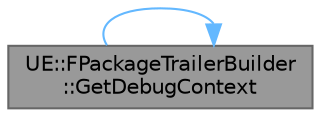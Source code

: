 digraph "UE::FPackageTrailerBuilder::GetDebugContext"
{
 // INTERACTIVE_SVG=YES
 // LATEX_PDF_SIZE
  bgcolor="transparent";
  edge [fontname=Helvetica,fontsize=10,labelfontname=Helvetica,labelfontsize=10];
  node [fontname=Helvetica,fontsize=10,shape=box,height=0.2,width=0.4];
  rankdir="LR";
  Node1 [id="Node000001",label="UE::FPackageTrailerBuilder\l::GetDebugContext",height=0.2,width=0.4,color="gray40", fillcolor="grey60", style="filled", fontcolor="black",tooltip="Returns the debug context associated with the builder, used for adding further description to error m..."];
  Node1 -> Node1 [id="edge1_Node000001_Node000001",color="steelblue1",style="solid",tooltip=" "];
}
